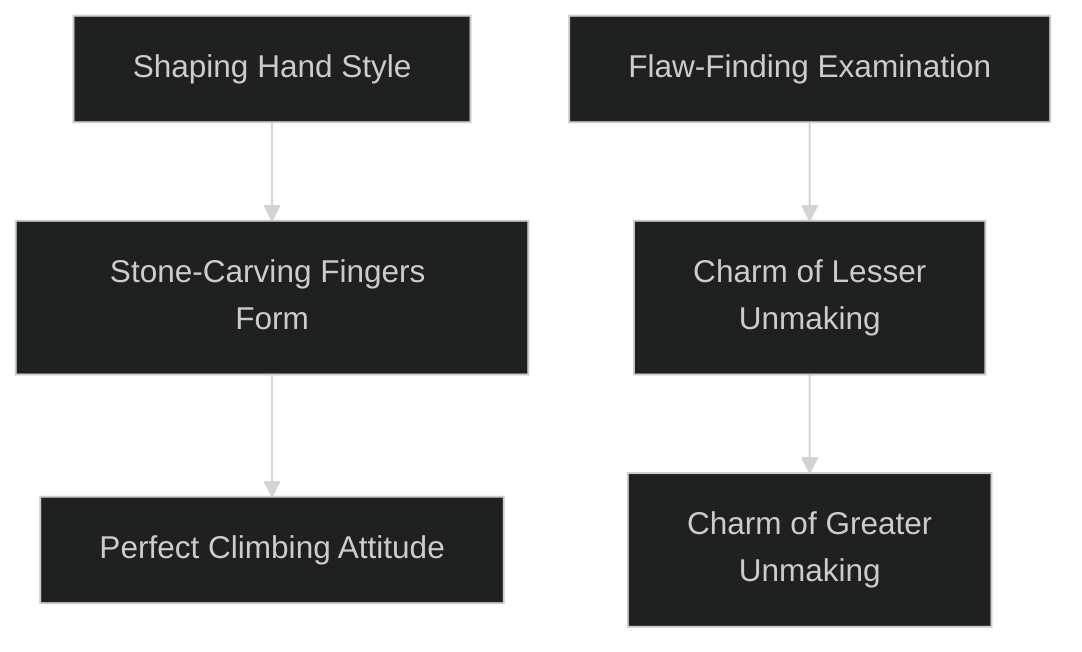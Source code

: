 ---
config:
  theme: dark
---
flowchart TD

    shaping_hand_style[Shaping Hand Style]
    click shaping_hand_style callback "
        Shaping Hand Style<br>
        <br>
        Cost: 2 motes<br>
        Duration: One hour<br>
        Type: Simple<br>
        Minimum Craft: 2<br>
        Minimum Essence: 1<br>
        Prerequisite Charms: None<br>
        <br>
        The Terrestrial Exalted's basic and close connection
        with the things of the earth gives them great facility in
        manipulating the rude stuff that makes up the world. The
        most basic trick any Exalted craftswoman learns is that
        tools are, to a large extent, an illusion. It is the force of will
        that drives the act of creation, not the material items one
        uses to shape things.<br>
        This Charm bears that out. While the Charm is in
        effect, one of the character's hands may perform the
        function of any one normal tool. The character must
        decide what tool he wants to emulate when the Charm is
        activated. Whether it be a pick axe, hatchet or hammer,
        the Dragon-Blooded's bare hand fulfills the function quite
        nicely. The character takes no damage that a normal tool
        would not normally endure and can perform any normal
        function the tool is capable of - and can use her hand
        normally as well. The Exalt's hand does not take on the
        appearance of the tool in question.<br>
        The shaping hand only emulates the selected tool. If
        the character wants to switch functions, she has to activate
        the Charm again. Both hands can be enchanted separately
        using this Charm.
        "

    stone_carving_fingers_form[Stone-Carving Fingers Form]
    shaping_hand_style --> stone_carving_fingers_form
    click stone_carving_fingers_form callback "
        Stone-Carving Fingers Form<br>
        <br>
        Cost: 1 mote per cubic foot<br>
        Duration: Instant<br>
        Type: Simple<br>
        Minimum Craft: 3<br>
        Minimum Essence: 2<br>
        Prerequisite Charms: Shaping Hand Style<br>
        <br>
        This Charm is extremely popular with Earth-aspected
        Exalts because it forms the prerequisite for so many others.
        It enables the character to split stone with uncanny
        precision. Aside from its usefulness in siege — craft breach.
        ing walls and the like — the character can make all manner
        of useful items out of stone.<br>
        The character must spend at least a full minute care.
        fully striking at the stone. Most characters will use a hammer,
        pick of chisel, but a sword pommel or another rock will do
        just as well. Characters trained in martial arts might strikes
        with their bare hands. An the end of the minute the
        character strikes a final blow and the excess rock shatters,
        leaving behind the shape the character wanted.<br>
        Roll Wits + Craft. With a simple success, a character
        can quarry stone blocks ready for use in building or knock
        a doorway in a wall. With three successes, she can craft an
        obsidian vase, already hollowed out. With five successes,
        she can produce a portrait statue so realistic that a person
        might mistake it for the actual person, turned to stone.<br>
        The Essence cost of this Charm depends on the
        volume of the finished object: 1 mote of Essence per cubic
        foot of stone.
        "

    perfect_climbing_attitude[Perfect Climbing Attitude]
    stone_carving_fingers_form --> perfect_climbing_attitude
    click perfect_climbing_attitude callback "
        Perfect Climbing Attitude<br>
        <br>
        Cost: 1 mote<br>
        Duration: One scene<br>
        Type: Simple<br>
        Minimum Craft: 3<br>
        Minimum Essence: 2<br>
        Prerequisite Charms: Stone-Carving Fingers Form<br>
        <br>
        The Dragon-Blooded of Earth include some superb
        mountaineers and rock-climbers, many as a result of this
        Charm. Not only may a character using this Charm cling
        to a rock face like a limpet, she leaves indentations in the
        rock that other people can use as hand- and footholds,
        making the climb easier for them. The Earth-aspected
        Exalt literally crafts a ladder out of a sheer rock surface as
        she climbs it.<br>
        The character can climb a sheer stone wall at a rate of
        10 feet per turn, 20 feet or more per turn up a rough cliff-face
        (or a surface where someone already made handholds
        in the rock). No Ability roll is needed. Those following the
        character up the cliff face are considered to have two
        automatic successes for any climbing check.<br>
        Surfaces that are worse than sheer, such as overhangs,
        call for multiple successes.
        "

    flaw_finding_examination[Flaw-Finding Examination]
    click flaw_finding_examination callback "
        Flaw-Finding Examination<br>
        <br>
        Cost: 1 mote for touch, 3 for sight<br>
        Duration: One minute<br>
        Type: Simple<br>
        Minimum Craft: 3<br>
        Minimum Essence: 1<br>
        Prerequisite Charms: None<br>
        <br>
        By simply studying any crafted or created item, object
        or structure, a Dragon-Blooded using this Charm may
        determine that item's weakest point. This knowledge can
        be used to locate and eliminate flaws – or exploited to
        destroy the object.<br>
        To use this Charm, the character must study the
        object in question for at least a full minute. If the Exalt is
        able to handle or touch the thing being studied, the Charm
        costs only a single mote. Studying an object from a distance
        costs 3 motes.<br>
        Once the flaw has been determined, the character
        has two options. If the Dynast wants to try and eliminate
        the flaw, roll her Intelligence + Craft score and
        spend a point of Willpower. If the roll succeeds, the
        object is repaired - this Charm can effect the most
        serious repairs without tools, though something badly
        broken may have many flaws.<br>
        If the character wants to damage the thing in ques-
        tion, the Flaw-Finding Examination is much simpler. The
        next successful physical attack the character makes on the
        target does double normal damage. If the Exalt is targeting
        something such as armor or a weapon, treat it as doubling
        the extra successes of a disarming attempt. If the disarming
        attempt succeeds, the weapon or armor is destroyed.
        "

    charm_of_lesser_unmaking[Charm of Lesser<br>Unmaking]
    flaw_finding_examination --> charm_of_lesser_unmaking
    click charm_of_lesser_unmaking callback "
        Charm of Lesser Unmaking<br>
        <br>
        Cost: 5 motes<br>
        Duration: Instant<br>
        Type: Simple<br>
        Minimum Craft: 5<br>
        Minimum Essence: 3<br>
        Prerequisite Charms: Flaw-Finding Examination<br>
        <br>
        The Charm of Lesser Unmaking allows a Dynast to
        disassemble an object or structure without actually damaging
        any of its components. An item affected by this Charm
        is broken down into its component pieces.<br>
        For instance, if a Dragon-Blood was to use the
        Charm of Lesser Unmaking on a heavy wooden door
        bound in steel bands, the end result would be a stack of
        timbers, some hammered steel bands and a small pile of
        rivets. Items disassembled in this manner are rendered
        useless until put back together. Enchanted items are
        neutralized until reconstructed, but the Charm does not
        permanently disrupt such enchantments.<br>
        When the Charm of Lesser Unmaking is invoked, the
        character's player makes an Essence + Craft roll. The
        difficulty for this roll is 1 for simply constructed items
        (crudely made stone hatchets, huts lashed together with
        vines), 3 for sturdily or competently made items (a well-
        constructed sword, iron chains, the aforementioned door)
        and 5 for intricately or masterfully made items (a finely
        crafted piece of jewelry, a finely forged weapon). If the item
        in question is enchanted in any way, add i to the difficulty,
        meaning most enchanted items are difficulty 6 to disassemble.
        The maximum volume that a Dynast can affect.
        with the Charm of Lesser Unmaking is equal to her
        Essence in cubic yards.<br>
        Unmaking will hot work on any item that is made in
        one piece (i.e., a vase, stone carving or the like). However,
        it will undo knots and reduce chains to their component
        links. Lesser unmaking is a somewhat time-consuming
        process. The Exalt must also remain in contact with the
        item for a number of turns equal to the unmaking difficulty,
        and it cannot be done as a combat maneuver.
        "

    charm_of_greater_unmaking[Charm of Greater<br>Unmaking]
    charm_of_lesser_unmaking --> charm_of_greater_unmaking
    click charm_of_greater_unmaking callback "
        Charm of Greater Unmaking<br>
        <br>
        Cost: 10 motes, 1 Willpower<br>
        Duration: Instant<br>
        Type: Special<br>
        Minimum Craft: 5<br>
        Minimum Essence: 4<br>
        Prerequisite Charms: Charm of Lesser Unmaking<br>
        <br>
        This Charm functions much like Lesser Unmaking
        but with much more dramatic effects. Rather than just
        being taken apart, an item affected by Greater Unmaking
        is actually reduced back to its raw materials. Sword blades
        melt into hunks of raw iron. Timbers turn to freshly cut
        logs. Glittering gemstones return to their uncut state. Fine
        pottery melts to clay.<br>
        When the Charm is used, roll the character's Essence
        + Craft. This roll is difficulty 1 for normal items constructed
        through standard methods, but difficulty 3 for
        exceptionally crafted or constructed things and 5 for items
        forged from the Five Magical Materials. The Exalt must
        also remain in contact with the item for a number of turns
        equal to the difficulty. The maximum volume that a
        Dynast can affect with the Charm of Greater Unmaking is
        equal to her Essence in cubic yards. This Charm is only
        effective against items made of materials in some way
        derived from the earth.<br>
        Items that are unmade are completely destroyed,
        reduced to their component materials. Whatever is un-
        made must be remade from scratch. The raw materials
        retain any inherent value, of course.
        "